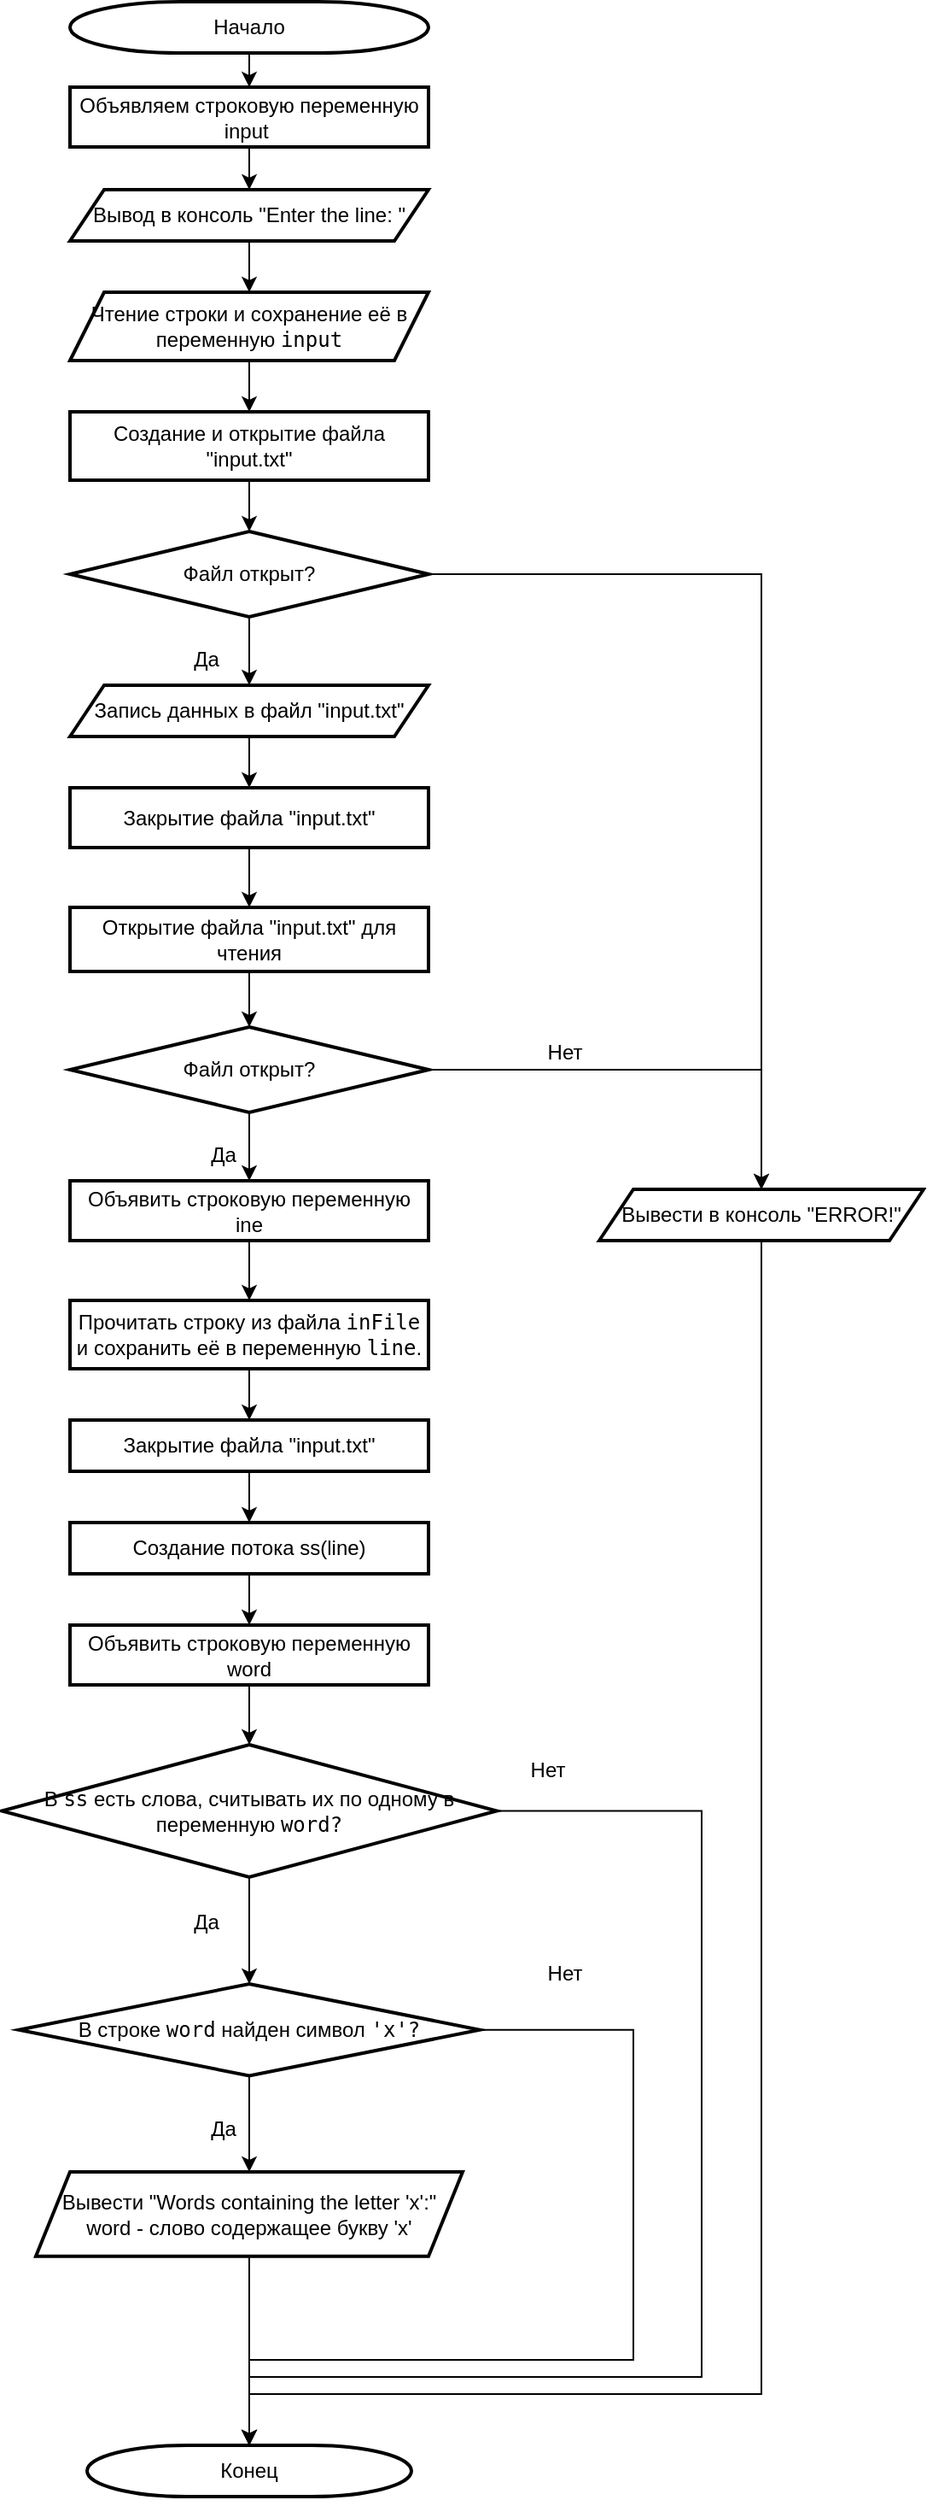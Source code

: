 <mxfile version="26.0.9">
  <diagram name="Страница — 1" id="aMuLoVrPridFGZXCVOP9">
    <mxGraphModel dx="1434" dy="844" grid="1" gridSize="10" guides="1" tooltips="1" connect="1" arrows="1" fold="1" page="1" pageScale="1" pageWidth="827" pageHeight="1169" math="0" shadow="0">
      <root>
        <mxCell id="0" />
        <mxCell id="1" parent="0" />
        <mxCell id="YL7LCyyFza7Fh3XoELXT-4" value="" style="edgeStyle=orthogonalEdgeStyle;rounded=0;orthogonalLoop=1;jettySize=auto;html=1;" edge="1" parent="1" source="YL7LCyyFza7Fh3XoELXT-1" target="YL7LCyyFza7Fh3XoELXT-3">
          <mxGeometry relative="1" as="geometry" />
        </mxCell>
        <mxCell id="YL7LCyyFza7Fh3XoELXT-1" value="Начало" style="strokeWidth=2;html=1;shape=mxgraph.flowchart.terminator;whiteSpace=wrap;" vertex="1" parent="1">
          <mxGeometry x="310" y="30" width="210" height="30" as="geometry" />
        </mxCell>
        <mxCell id="YL7LCyyFza7Fh3XoELXT-2" value="Конец" style="strokeWidth=2;html=1;shape=mxgraph.flowchart.terminator;whiteSpace=wrap;" vertex="1" parent="1">
          <mxGeometry x="320" y="1460" width="190" height="30" as="geometry" />
        </mxCell>
        <mxCell id="YL7LCyyFza7Fh3XoELXT-6" value="" style="edgeStyle=orthogonalEdgeStyle;rounded=0;orthogonalLoop=1;jettySize=auto;html=1;" edge="1" parent="1" source="YL7LCyyFza7Fh3XoELXT-3" target="YL7LCyyFza7Fh3XoELXT-5">
          <mxGeometry relative="1" as="geometry" />
        </mxCell>
        <mxCell id="YL7LCyyFza7Fh3XoELXT-3" value="Объявляем строковую переменную input&amp;nbsp;" style="whiteSpace=wrap;html=1;strokeWidth=2;" vertex="1" parent="1">
          <mxGeometry x="310" y="80" width="210" height="35" as="geometry" />
        </mxCell>
        <mxCell id="YL7LCyyFza7Fh3XoELXT-8" value="" style="edgeStyle=orthogonalEdgeStyle;rounded=0;orthogonalLoop=1;jettySize=auto;html=1;" edge="1" parent="1" source="YL7LCyyFza7Fh3XoELXT-5" target="YL7LCyyFza7Fh3XoELXT-7">
          <mxGeometry relative="1" as="geometry" />
        </mxCell>
        <mxCell id="YL7LCyyFza7Fh3XoELXT-5" value="Вывод в консоль&amp;nbsp;&quot;Enter the line: &quot;" style="shape=parallelogram;perimeter=parallelogramPerimeter;whiteSpace=wrap;html=1;fixedSize=1;strokeWidth=2;" vertex="1" parent="1">
          <mxGeometry x="310" y="140" width="210" height="30" as="geometry" />
        </mxCell>
        <mxCell id="YL7LCyyFza7Fh3XoELXT-10" value="" style="edgeStyle=orthogonalEdgeStyle;rounded=0;orthogonalLoop=1;jettySize=auto;html=1;" edge="1" parent="1" source="YL7LCyyFza7Fh3XoELXT-7" target="YL7LCyyFza7Fh3XoELXT-9">
          <mxGeometry relative="1" as="geometry" />
        </mxCell>
        <mxCell id="YL7LCyyFza7Fh3XoELXT-7" value="Чтение строки и сохранение её в переменную &lt;code data-end=&quot;133&quot; data-start=&quot;126&quot;&gt;input&lt;/code&gt;" style="shape=parallelogram;perimeter=parallelogramPerimeter;whiteSpace=wrap;html=1;fixedSize=1;strokeWidth=2;" vertex="1" parent="1">
          <mxGeometry x="310" y="200" width="210" height="40" as="geometry" />
        </mxCell>
        <mxCell id="YL7LCyyFza7Fh3XoELXT-12" value="" style="edgeStyle=orthogonalEdgeStyle;rounded=0;orthogonalLoop=1;jettySize=auto;html=1;" edge="1" parent="1" source="YL7LCyyFza7Fh3XoELXT-9" target="YL7LCyyFza7Fh3XoELXT-11">
          <mxGeometry relative="1" as="geometry" />
        </mxCell>
        <mxCell id="YL7LCyyFza7Fh3XoELXT-9" value="Создание и открытие файла &quot;input.txt&quot;" style="whiteSpace=wrap;html=1;strokeWidth=2;" vertex="1" parent="1">
          <mxGeometry x="310" y="270" width="210" height="40" as="geometry" />
        </mxCell>
        <mxCell id="YL7LCyyFza7Fh3XoELXT-14" value="" style="edgeStyle=orthogonalEdgeStyle;rounded=0;orthogonalLoop=1;jettySize=auto;html=1;" edge="1" parent="1" source="YL7LCyyFza7Fh3XoELXT-11" target="YL7LCyyFza7Fh3XoELXT-13">
          <mxGeometry relative="1" as="geometry" />
        </mxCell>
        <mxCell id="YL7LCyyFza7Fh3XoELXT-17" value="" style="edgeStyle=orthogonalEdgeStyle;rounded=0;orthogonalLoop=1;jettySize=auto;html=1;" edge="1" parent="1" source="YL7LCyyFza7Fh3XoELXT-11" target="YL7LCyyFza7Fh3XoELXT-16">
          <mxGeometry relative="1" as="geometry" />
        </mxCell>
        <mxCell id="YL7LCyyFza7Fh3XoELXT-11" value="Файл открыт?" style="rhombus;whiteSpace=wrap;html=1;strokeWidth=2;" vertex="1" parent="1">
          <mxGeometry x="310" y="340" width="210" height="50" as="geometry" />
        </mxCell>
        <mxCell id="YL7LCyyFza7Fh3XoELXT-20" value="" style="edgeStyle=orthogonalEdgeStyle;rounded=0;orthogonalLoop=1;jettySize=auto;html=1;" edge="1" parent="1" source="YL7LCyyFza7Fh3XoELXT-13" target="YL7LCyyFza7Fh3XoELXT-19">
          <mxGeometry relative="1" as="geometry" />
        </mxCell>
        <mxCell id="YL7LCyyFza7Fh3XoELXT-13" value="Запись данных в файл &quot;input.txt&quot;" style="shape=parallelogram;perimeter=parallelogramPerimeter;whiteSpace=wrap;html=1;fixedSize=1;strokeWidth=2;" vertex="1" parent="1">
          <mxGeometry x="310" y="430" width="210" height="30" as="geometry" />
        </mxCell>
        <mxCell id="YL7LCyyFza7Fh3XoELXT-15" value="Да" style="text;html=1;align=center;verticalAlign=middle;whiteSpace=wrap;rounded=0;" vertex="1" parent="1">
          <mxGeometry x="360" y="400" width="60" height="30" as="geometry" />
        </mxCell>
        <mxCell id="YL7LCyyFza7Fh3XoELXT-18" value="" style="edgeStyle=orthogonalEdgeStyle;rounded=0;orthogonalLoop=1;jettySize=auto;html=1;" edge="1" parent="1" source="YL7LCyyFza7Fh3XoELXT-16" target="YL7LCyyFza7Fh3XoELXT-2">
          <mxGeometry relative="1" as="geometry">
            <Array as="points">
              <mxPoint x="715" y="1430" />
              <mxPoint x="415" y="1430" />
            </Array>
          </mxGeometry>
        </mxCell>
        <mxCell id="YL7LCyyFza7Fh3XoELXT-16" value="Вывести в консоль &quot;ERROR!&quot;" style="shape=parallelogram;perimeter=parallelogramPerimeter;whiteSpace=wrap;html=1;fixedSize=1;strokeWidth=2;" vertex="1" parent="1">
          <mxGeometry x="620" y="725" width="190" height="30" as="geometry" />
        </mxCell>
        <mxCell id="YL7LCyyFza7Fh3XoELXT-22" value="" style="edgeStyle=orthogonalEdgeStyle;rounded=0;orthogonalLoop=1;jettySize=auto;html=1;" edge="1" parent="1" source="YL7LCyyFza7Fh3XoELXT-19" target="YL7LCyyFza7Fh3XoELXT-21">
          <mxGeometry relative="1" as="geometry" />
        </mxCell>
        <mxCell id="YL7LCyyFza7Fh3XoELXT-19" value="Закрытие файла &quot;input.txt&quot;" style="whiteSpace=wrap;html=1;strokeWidth=2;" vertex="1" parent="1">
          <mxGeometry x="310" y="490" width="210" height="35" as="geometry" />
        </mxCell>
        <mxCell id="YL7LCyyFza7Fh3XoELXT-24" value="" style="edgeStyle=orthogonalEdgeStyle;rounded=0;orthogonalLoop=1;jettySize=auto;html=1;" edge="1" parent="1" source="YL7LCyyFza7Fh3XoELXT-21" target="YL7LCyyFza7Fh3XoELXT-23">
          <mxGeometry relative="1" as="geometry" />
        </mxCell>
        <mxCell id="YL7LCyyFza7Fh3XoELXT-21" value="Открытие файла &quot;input.txt&quot; для чтения" style="whiteSpace=wrap;html=1;strokeWidth=2;" vertex="1" parent="1">
          <mxGeometry x="310" y="560" width="210" height="37.5" as="geometry" />
        </mxCell>
        <mxCell id="YL7LCyyFza7Fh3XoELXT-26" value="" style="edgeStyle=orthogonalEdgeStyle;rounded=0;orthogonalLoop=1;jettySize=auto;html=1;" edge="1" parent="1" source="YL7LCyyFza7Fh3XoELXT-23" target="YL7LCyyFza7Fh3XoELXT-25">
          <mxGeometry relative="1" as="geometry" />
        </mxCell>
        <mxCell id="YL7LCyyFza7Fh3XoELXT-28" style="edgeStyle=orthogonalEdgeStyle;rounded=0;orthogonalLoop=1;jettySize=auto;html=1;exitX=1;exitY=0.5;exitDx=0;exitDy=0;entryX=0.5;entryY=0;entryDx=0;entryDy=0;" edge="1" parent="1" source="YL7LCyyFza7Fh3XoELXT-23" target="YL7LCyyFza7Fh3XoELXT-16">
          <mxGeometry relative="1" as="geometry" />
        </mxCell>
        <mxCell id="YL7LCyyFza7Fh3XoELXT-23" value="Файл открыт?" style="rhombus;whiteSpace=wrap;html=1;strokeWidth=2;" vertex="1" parent="1">
          <mxGeometry x="310" y="630" width="210" height="50" as="geometry" />
        </mxCell>
        <mxCell id="YL7LCyyFza7Fh3XoELXT-31" value="" style="edgeStyle=orthogonalEdgeStyle;rounded=0;orthogonalLoop=1;jettySize=auto;html=1;" edge="1" parent="1" source="YL7LCyyFza7Fh3XoELXT-25" target="YL7LCyyFza7Fh3XoELXT-30">
          <mxGeometry relative="1" as="geometry" />
        </mxCell>
        <mxCell id="YL7LCyyFza7Fh3XoELXT-25" value="Объявить строковую переменную ine" style="whiteSpace=wrap;html=1;strokeWidth=2;" vertex="1" parent="1">
          <mxGeometry x="310" y="720" width="210" height="35" as="geometry" />
        </mxCell>
        <mxCell id="YL7LCyyFza7Fh3XoELXT-27" value="Да" style="text;html=1;align=center;verticalAlign=middle;whiteSpace=wrap;rounded=0;" vertex="1" parent="1">
          <mxGeometry x="370" y="690" width="60" height="30" as="geometry" />
        </mxCell>
        <mxCell id="YL7LCyyFza7Fh3XoELXT-29" value="Нет" style="text;html=1;align=center;verticalAlign=middle;whiteSpace=wrap;rounded=0;" vertex="1" parent="1">
          <mxGeometry x="570" y="630" width="60" height="30" as="geometry" />
        </mxCell>
        <mxCell id="YL7LCyyFza7Fh3XoELXT-33" value="" style="edgeStyle=orthogonalEdgeStyle;rounded=0;orthogonalLoop=1;jettySize=auto;html=1;" edge="1" parent="1" source="YL7LCyyFza7Fh3XoELXT-30" target="YL7LCyyFza7Fh3XoELXT-32">
          <mxGeometry relative="1" as="geometry" />
        </mxCell>
        <mxCell id="YL7LCyyFza7Fh3XoELXT-30" value="Прочитать строку из файла &lt;code data-end=&quot;529&quot; data-start=&quot;521&quot;&gt;inFile&lt;/code&gt; и сохранить её в переменную &lt;code data-end=&quot;564&quot; data-start=&quot;558&quot;&gt;line&lt;/code&gt;." style="whiteSpace=wrap;html=1;strokeWidth=2;" vertex="1" parent="1">
          <mxGeometry x="310" y="790" width="210" height="40" as="geometry" />
        </mxCell>
        <mxCell id="YL7LCyyFza7Fh3XoELXT-35" value="" style="edgeStyle=orthogonalEdgeStyle;rounded=0;orthogonalLoop=1;jettySize=auto;html=1;" edge="1" parent="1" source="YL7LCyyFza7Fh3XoELXT-32" target="YL7LCyyFza7Fh3XoELXT-34">
          <mxGeometry relative="1" as="geometry" />
        </mxCell>
        <mxCell id="YL7LCyyFza7Fh3XoELXT-32" value="Закрытие файла &quot;input.txt&quot;" style="whiteSpace=wrap;html=1;strokeWidth=2;" vertex="1" parent="1">
          <mxGeometry x="310" y="860" width="210" height="30" as="geometry" />
        </mxCell>
        <mxCell id="YL7LCyyFza7Fh3XoELXT-37" value="" style="edgeStyle=orthogonalEdgeStyle;rounded=0;orthogonalLoop=1;jettySize=auto;html=1;" edge="1" parent="1" source="YL7LCyyFza7Fh3XoELXT-34" target="YL7LCyyFza7Fh3XoELXT-36">
          <mxGeometry relative="1" as="geometry" />
        </mxCell>
        <mxCell id="YL7LCyyFza7Fh3XoELXT-34" value="Создание потока ss(line)" style="whiteSpace=wrap;html=1;strokeWidth=2;" vertex="1" parent="1">
          <mxGeometry x="310" y="920" width="210" height="30" as="geometry" />
        </mxCell>
        <mxCell id="YL7LCyyFza7Fh3XoELXT-39" value="" style="edgeStyle=orthogonalEdgeStyle;rounded=0;orthogonalLoop=1;jettySize=auto;html=1;" edge="1" parent="1" source="YL7LCyyFza7Fh3XoELXT-36" target="YL7LCyyFza7Fh3XoELXT-38">
          <mxGeometry relative="1" as="geometry" />
        </mxCell>
        <mxCell id="YL7LCyyFza7Fh3XoELXT-36" value="Объявить строковую переменную word" style="whiteSpace=wrap;html=1;strokeWidth=2;" vertex="1" parent="1">
          <mxGeometry x="310" y="980" width="210" height="35" as="geometry" />
        </mxCell>
        <mxCell id="YL7LCyyFza7Fh3XoELXT-41" value="" style="edgeStyle=orthogonalEdgeStyle;rounded=0;orthogonalLoop=1;jettySize=auto;html=1;" edge="1" parent="1" source="YL7LCyyFza7Fh3XoELXT-38" target="YL7LCyyFza7Fh3XoELXT-40">
          <mxGeometry relative="1" as="geometry" />
        </mxCell>
        <mxCell id="YL7LCyyFza7Fh3XoELXT-38" value="В&amp;nbsp;&lt;code data-end=&quot;83&quot; data-start=&quot;79&quot;&gt;ss&lt;/code&gt;&amp;nbsp;есть слова, считывать их по одному в переменную&amp;nbsp;&lt;code data-end=&quot;138&quot; data-start=&quot;132&quot;&gt;word?&lt;/code&gt;" style="rhombus;whiteSpace=wrap;html=1;strokeWidth=2;" vertex="1" parent="1">
          <mxGeometry x="270" y="1050" width="290" height="77.5" as="geometry" />
        </mxCell>
        <mxCell id="YL7LCyyFza7Fh3XoELXT-47" value="" style="edgeStyle=orthogonalEdgeStyle;rounded=0;orthogonalLoop=1;jettySize=auto;html=1;" edge="1" parent="1" source="YL7LCyyFza7Fh3XoELXT-40" target="YL7LCyyFza7Fh3XoELXT-46">
          <mxGeometry relative="1" as="geometry" />
        </mxCell>
        <mxCell id="YL7LCyyFza7Fh3XoELXT-40" value="В строке &lt;code data-end=&quot;1230&quot; data-start=&quot;1224&quot;&gt;word&lt;/code&gt; найден символ &lt;code data-end=&quot;1250&quot; data-start=&quot;1245&quot;&gt;&#39;x&#39;?&lt;/code&gt;" style="rhombus;whiteSpace=wrap;html=1;strokeWidth=2;" vertex="1" parent="1">
          <mxGeometry x="280" y="1190" width="270" height="53.75" as="geometry" />
        </mxCell>
        <mxCell id="YL7LCyyFza7Fh3XoELXT-42" value="Да" style="text;html=1;align=center;verticalAlign=middle;whiteSpace=wrap;rounded=0;" vertex="1" parent="1">
          <mxGeometry x="370" y="1260" width="60" height="30" as="geometry" />
        </mxCell>
        <mxCell id="YL7LCyyFza7Fh3XoELXT-43" value="Да" style="text;html=1;align=center;verticalAlign=middle;whiteSpace=wrap;rounded=0;" vertex="1" parent="1">
          <mxGeometry x="360" y="1139" width="60" height="30" as="geometry" />
        </mxCell>
        <mxCell id="YL7LCyyFza7Fh3XoELXT-46" value="Вывести&amp;nbsp;&quot;Words containing the letter &#39;x&#39;:&quot; word - слово содержащее букву &#39;x&#39;" style="shape=parallelogram;perimeter=parallelogramPerimeter;whiteSpace=wrap;html=1;fixedSize=1;strokeWidth=2;" vertex="1" parent="1">
          <mxGeometry x="290" y="1300" width="250" height="49.37" as="geometry" />
        </mxCell>
        <mxCell id="YL7LCyyFza7Fh3XoELXT-56" style="edgeStyle=orthogonalEdgeStyle;rounded=0;orthogonalLoop=1;jettySize=auto;html=1;exitX=0.5;exitY=1;exitDx=0;exitDy=0;entryX=0.5;entryY=0;entryDx=0;entryDy=0;entryPerimeter=0;" edge="1" parent="1" source="YL7LCyyFza7Fh3XoELXT-46" target="YL7LCyyFza7Fh3XoELXT-2">
          <mxGeometry relative="1" as="geometry" />
        </mxCell>
        <mxCell id="YL7LCyyFza7Fh3XoELXT-57" value="Нет" style="text;html=1;align=center;verticalAlign=middle;whiteSpace=wrap;rounded=0;" vertex="1" parent="1">
          <mxGeometry x="570" y="1169" width="60" height="30" as="geometry" />
        </mxCell>
        <mxCell id="YL7LCyyFza7Fh3XoELXT-58" style="edgeStyle=orthogonalEdgeStyle;rounded=0;orthogonalLoop=1;jettySize=auto;html=1;exitX=1;exitY=0.5;exitDx=0;exitDy=0;entryX=0.5;entryY=0;entryDx=0;entryDy=0;entryPerimeter=0;" edge="1" parent="1" source="YL7LCyyFza7Fh3XoELXT-40" target="YL7LCyyFza7Fh3XoELXT-2">
          <mxGeometry relative="1" as="geometry">
            <Array as="points">
              <mxPoint x="640" y="1217" />
              <mxPoint x="640" y="1410" />
              <mxPoint x="415" y="1410" />
            </Array>
          </mxGeometry>
        </mxCell>
        <mxCell id="YL7LCyyFza7Fh3XoELXT-59" value="Нет" style="text;html=1;align=center;verticalAlign=middle;whiteSpace=wrap;rounded=0;" vertex="1" parent="1">
          <mxGeometry x="560" y="1050" width="60" height="30" as="geometry" />
        </mxCell>
        <mxCell id="YL7LCyyFza7Fh3XoELXT-60" style="edgeStyle=orthogonalEdgeStyle;rounded=0;orthogonalLoop=1;jettySize=auto;html=1;exitX=1;exitY=0.5;exitDx=0;exitDy=0;entryX=0.5;entryY=0;entryDx=0;entryDy=0;entryPerimeter=0;" edge="1" parent="1" source="YL7LCyyFza7Fh3XoELXT-38" target="YL7LCyyFza7Fh3XoELXT-2">
          <mxGeometry relative="1" as="geometry">
            <Array as="points">
              <mxPoint x="680" y="1089" />
              <mxPoint x="680" y="1420" />
              <mxPoint x="415" y="1420" />
            </Array>
          </mxGeometry>
        </mxCell>
      </root>
    </mxGraphModel>
  </diagram>
</mxfile>
